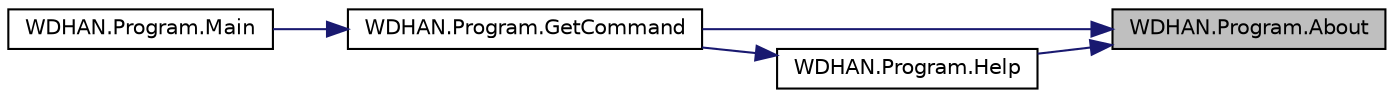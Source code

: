 digraph "WDHAN.Program.About"
{
 // LATEX_PDF_SIZE
  edge [fontname="Helvetica",fontsize="10",labelfontname="Helvetica",labelfontsize="10"];
  node [fontname="Helvetica",fontsize="10",shape=record];
  rankdir="RL";
  Node1 [label="WDHAN.Program.About",height=0.2,width=0.4,color="black", fillcolor="grey75", style="filled", fontcolor="black",tooltip="Show authorship and license information regarding WDHAN"];
  Node1 -> Node2 [dir="back",color="midnightblue",fontsize="10",style="solid",fontname="Helvetica"];
  Node2 [label="WDHAN.Program.GetCommand",height=0.2,width=0.4,color="black", fillcolor="white", style="filled",URL="$class_w_d_h_a_n_1_1_program.html#a606b7eaece0f2ec760d7f286220aacbf",tooltip="Perform actions specified by command calls"];
  Node2 -> Node3 [dir="back",color="midnightblue",fontsize="10",style="solid",fontname="Helvetica"];
  Node3 [label="WDHAN.Program.Main",height=0.2,width=0.4,color="black", fillcolor="white", style="filled",URL="$class_w_d_h_a_n_1_1_program.html#a14e480627de46617460535940f6ccd02",tooltip="Handle primary tool information, such as command inputs and current directory"];
  Node1 -> Node4 [dir="back",color="midnightblue",fontsize="10",style="solid",fontname="Helvetica"];
  Node4 [label="WDHAN.Program.Help",height=0.2,width=0.4,color="black", fillcolor="white", style="filled",URL="$class_w_d_h_a_n_1_1_program.html#abe3f3c1fa89587851330d49da1893eca",tooltip="Show how to use the WDHAN tool"];
  Node4 -> Node2 [dir="back",color="midnightblue",fontsize="10",style="solid",fontname="Helvetica"];
}

